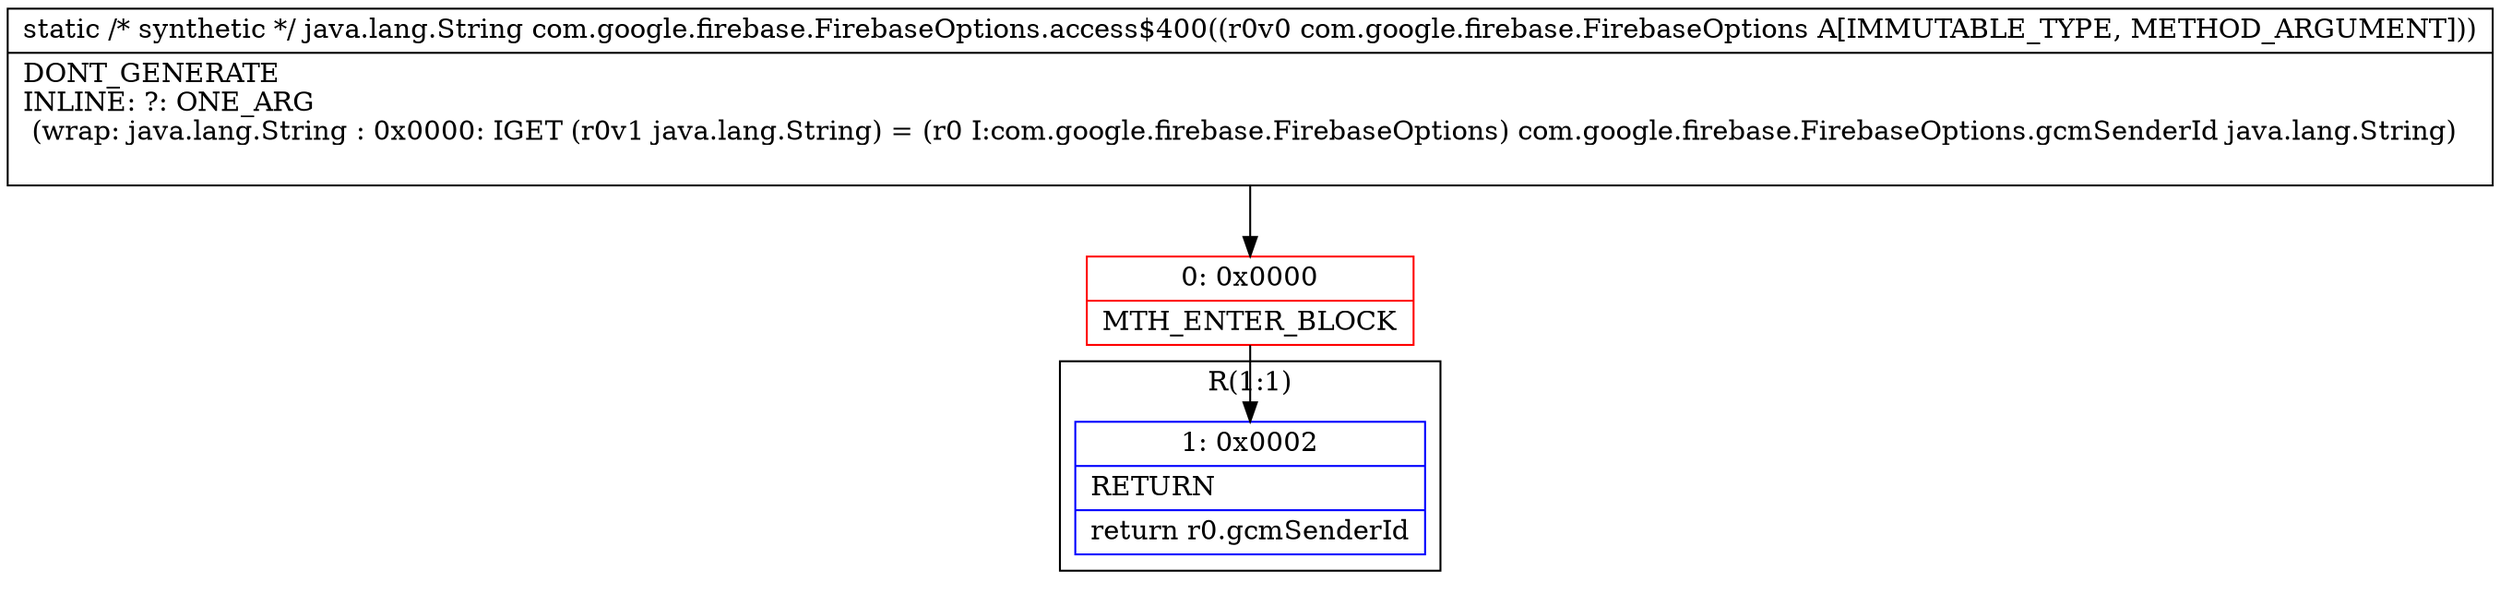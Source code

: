 digraph "CFG forcom.google.firebase.FirebaseOptions.access$400(Lcom\/google\/firebase\/FirebaseOptions;)Ljava\/lang\/String;" {
subgraph cluster_Region_2056931957 {
label = "R(1:1)";
node [shape=record,color=blue];
Node_1 [shape=record,label="{1\:\ 0x0002|RETURN\l|return r0.gcmSenderId\l}"];
}
Node_0 [shape=record,color=red,label="{0\:\ 0x0000|MTH_ENTER_BLOCK\l}"];
MethodNode[shape=record,label="{static \/* synthetic *\/ java.lang.String com.google.firebase.FirebaseOptions.access$400((r0v0 com.google.firebase.FirebaseOptions A[IMMUTABLE_TYPE, METHOD_ARGUMENT]))  | DONT_GENERATE\lINLINE: ?: ONE_ARG  \l  (wrap: java.lang.String : 0x0000: IGET  (r0v1 java.lang.String) = (r0 I:com.google.firebase.FirebaseOptions) com.google.firebase.FirebaseOptions.gcmSenderId java.lang.String)\l\l}"];
MethodNode -> Node_0;
Node_0 -> Node_1;
}

